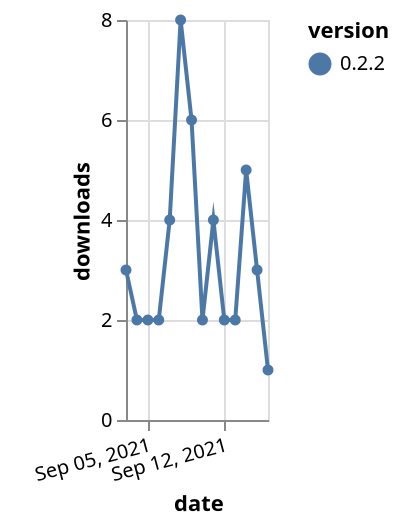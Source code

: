 {"$schema": "https://vega.github.io/schema/vega-lite/v5.json", "description": "A simple bar chart with embedded data.", "data": {"values": [{"date": "2021-09-03", "total": 2630, "delta": 3, "version": "0.2.2"}, {"date": "2021-09-04", "total": 2632, "delta": 2, "version": "0.2.2"}, {"date": "2021-09-05", "total": 2634, "delta": 2, "version": "0.2.2"}, {"date": "2021-09-06", "total": 2636, "delta": 2, "version": "0.2.2"}, {"date": "2021-09-07", "total": 2640, "delta": 4, "version": "0.2.2"}, {"date": "2021-09-08", "total": 2648, "delta": 8, "version": "0.2.2"}, {"date": "2021-09-09", "total": 2654, "delta": 6, "version": "0.2.2"}, {"date": "2021-09-10", "total": 2656, "delta": 2, "version": "0.2.2"}, {"date": "2021-09-11", "total": 2660, "delta": 4, "version": "0.2.2"}, {"date": "2021-09-12", "total": 2662, "delta": 2, "version": "0.2.2"}, {"date": "2021-09-13", "total": 2664, "delta": 2, "version": "0.2.2"}, {"date": "2021-09-14", "total": 2669, "delta": 5, "version": "0.2.2"}, {"date": "2021-09-15", "total": 2672, "delta": 3, "version": "0.2.2"}, {"date": "2021-09-16", "total": 2673, "delta": 1, "version": "0.2.2"}]}, "width": "container", "mark": {"type": "line", "point": {"filled": true}}, "encoding": {"x": {"field": "date", "type": "temporal", "timeUnit": "yearmonthdate", "title": "date", "axis": {"labelAngle": -15}}, "y": {"field": "delta", "type": "quantitative", "title": "downloads"}, "color": {"field": "version", "type": "nominal"}, "tooltip": {"field": "delta"}}}